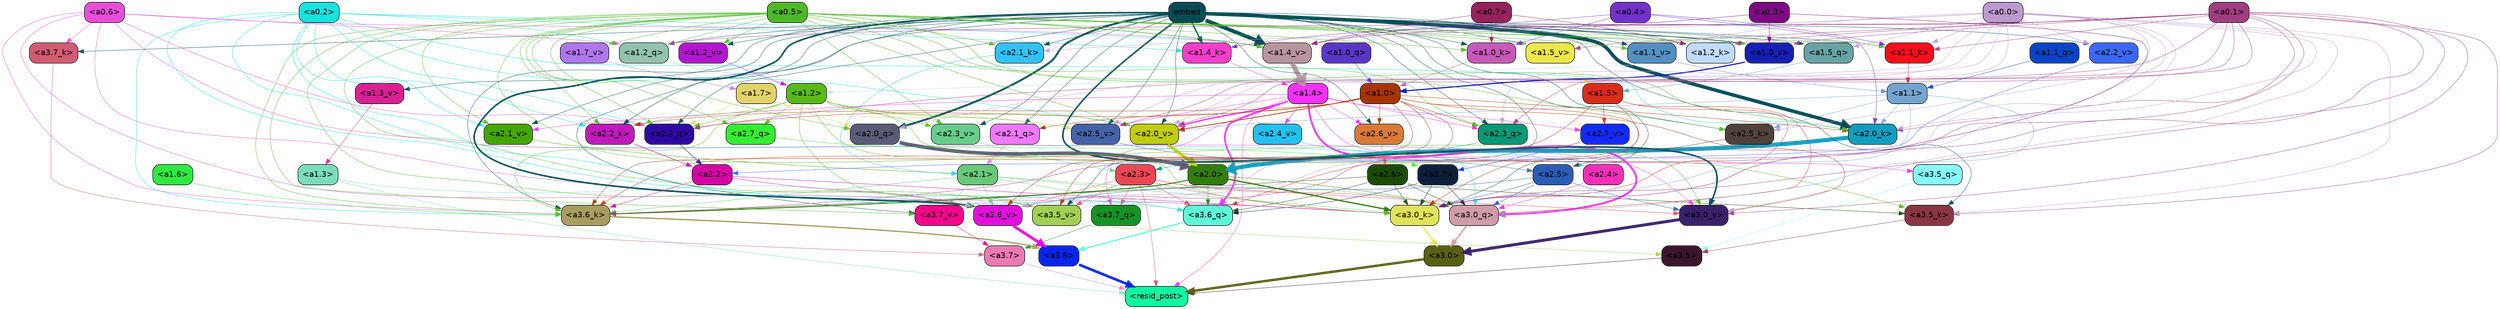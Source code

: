 strict digraph "" {
	graph [bgcolor=transparent,
		layout=dot,
		overlap=false,
		splines=true
	];
	"<a3.7>"	[color=black,
		fillcolor="#eb79b2",
		fontname=Helvetica,
		shape=box,
		style="filled, rounded"];
	"<resid_post>"	[color=black,
		fillcolor="#10f8a2",
		fontname=Helvetica,
		shape=box,
		style="filled, rounded"];
	"<a3.7>" -> "<resid_post>"	[color="#eb79b2",
		penwidth=0.6239100098609924];
	"<a3.6>"	[color=black,
		fillcolor="#0925f0",
		fontname=Helvetica,
		shape=box,
		style="filled, rounded"];
	"<a3.6>" -> "<resid_post>"	[color="#0925f0",
		penwidth=4.569062113761902];
	"<a3.5>"	[color=black,
		fillcolor="#3a1629",
		fontname=Helvetica,
		shape=box,
		style="filled, rounded"];
	"<a3.5>" -> "<resid_post>"	[color="#3a1629",
		penwidth=0.6];
	"<a3.0>"	[color=black,
		fillcolor="#595f13",
		fontname=Helvetica,
		shape=box,
		style="filled, rounded"];
	"<a3.0>" -> "<resid_post>"	[color="#595f13",
		penwidth=4.283544182777405];
	"<a2.3>"	[color=black,
		fillcolor="#ec4653",
		fontname=Helvetica,
		shape=box,
		style="filled, rounded"];
	"<a2.3>" -> "<resid_post>"	[color="#ec4653",
		penwidth=0.6];
	"<a3.7_q>"	[color=black,
		fillcolor="#159324",
		fontname=Helvetica,
		shape=box,
		style="filled, rounded"];
	"<a2.3>" -> "<a3.7_q>"	[color="#ec4653",
		penwidth=0.6];
	"<a3.6_q>"	[color=black,
		fillcolor="#5ef9d8",
		fontname=Helvetica,
		shape=box,
		style="filled, rounded"];
	"<a2.3>" -> "<a3.6_q>"	[color="#ec4653",
		penwidth=0.6];
	"<a3.0_q>"	[color=black,
		fillcolor="#cf9ba7",
		fontname=Helvetica,
		shape=box,
		style="filled, rounded"];
	"<a2.3>" -> "<a3.0_q>"	[color="#ec4653",
		penwidth=0.6];
	"<a3.0_k>"	[color=black,
		fillcolor="#dfe25a",
		fontname=Helvetica,
		shape=box,
		style="filled, rounded"];
	"<a2.3>" -> "<a3.0_k>"	[color="#ec4653",
		penwidth=0.6];
	"<a3.6_v>"	[color=black,
		fillcolor="#e310dd",
		fontname=Helvetica,
		shape=box,
		style="filled, rounded"];
	"<a2.3>" -> "<a3.6_v>"	[color="#ec4653",
		penwidth=0.6];
	"<a3.5_v>"	[color=black,
		fillcolor="#a1d055",
		fontname=Helvetica,
		shape=box,
		style="filled, rounded"];
	"<a2.3>" -> "<a3.5_v>"	[color="#ec4653",
		penwidth=0.6];
	"<a3.0_v>"	[color=black,
		fillcolor="#3a2069",
		fontname=Helvetica,
		shape=box,
		style="filled, rounded"];
	"<a2.3>" -> "<a3.0_v>"	[color="#ec4653",
		penwidth=0.6];
	"<a1.4>"	[color=black,
		fillcolor="#f531fb",
		fontname=Helvetica,
		shape=box,
		style="filled, rounded"];
	"<a1.4>" -> "<resid_post>"	[color="#f531fb",
		penwidth=0.6];
	"<a1.4>" -> "<a3.7_q>"	[color="#f531fb",
		penwidth=0.6];
	"<a1.4>" -> "<a3.6_q>"	[color="#f531fb",
		penwidth=2.7934007048606873];
	"<a3.5_q>"	[color=black,
		fillcolor="#87fbfb",
		fontname=Helvetica,
		shape=box,
		style="filled, rounded"];
	"<a1.4>" -> "<a3.5_q>"	[color="#f531fb",
		penwidth=0.6];
	"<a1.4>" -> "<a3.0_q>"	[color="#f531fb",
		penwidth=3.340754985809326];
	"<a2.3_q>"	[color=black,
		fillcolor="#079976",
		fontname=Helvetica,
		shape=box,
		style="filled, rounded"];
	"<a1.4>" -> "<a2.3_q>"	[color="#f531fb",
		penwidth=0.6];
	"<a2.7_v>"	[color=black,
		fillcolor="#132aff",
		fontname=Helvetica,
		shape=box,
		style="filled, rounded"];
	"<a1.4>" -> "<a2.7_v>"	[color="#f531fb",
		penwidth=0.6];
	"<a2.6_v>"	[color=black,
		fillcolor="#d97a39",
		fontname=Helvetica,
		shape=box,
		style="filled, rounded"];
	"<a1.4>" -> "<a2.6_v>"	[color="#f531fb",
		penwidth=0.6];
	"<a2.5_v>"	[color=black,
		fillcolor="#4562a8",
		fontname=Helvetica,
		shape=box,
		style="filled, rounded"];
	"<a1.4>" -> "<a2.5_v>"	[color="#f531fb",
		penwidth=0.6];
	"<a2.4_v>"	[color=black,
		fillcolor="#24c1f0",
		fontname=Helvetica,
		shape=box,
		style="filled, rounded"];
	"<a1.4>" -> "<a2.4_v>"	[color="#f531fb",
		penwidth=0.6];
	"<a2.1_v>"	[color=black,
		fillcolor="#44a603",
		fontname=Helvetica,
		shape=box,
		style="filled, rounded"];
	"<a1.4>" -> "<a2.1_v>"	[color="#f531fb",
		penwidth=0.6];
	"<a2.0_v>"	[color=black,
		fillcolor="#c0cc0e",
		fontname=Helvetica,
		shape=box,
		style="filled, rounded"];
	"<a1.4>" -> "<a2.0_v>"	[color="#f531fb",
		penwidth=2.268759250640869];
	"<a1.3>"	[color=black,
		fillcolor="#7bdcbb",
		fontname=Helvetica,
		shape=box,
		style="filled, rounded"];
	"<a1.3>" -> "<resid_post>"	[color="#7bdcbb",
		penwidth=0.6];
	"<a1.3>" -> "<a3.6_v>"	[color="#7bdcbb",
		penwidth=0.6];
	"<a3.7_q>" -> "<a3.7>"	[color="#159324",
		penwidth=0.6];
	"<a3.6_q>" -> "<a3.6>"	[color="#5ef9d8",
		penwidth=2.0347584784030914];
	"<a3.5_q>" -> "<a3.5>"	[color="#87fbfb",
		penwidth=0.6];
	"<a3.0_q>" -> "<a3.0>"	[color="#cf9ba7",
		penwidth=2.8635367155075073];
	"<a3.7_k>"	[color=black,
		fillcolor="#d05c72",
		fontname=Helvetica,
		shape=box,
		style="filled, rounded"];
	"<a3.7_k>" -> "<a3.7>"	[color="#d05c72",
		penwidth=0.6];
	"<a3.6_k>"	[color=black,
		fillcolor="#a89c5f",
		fontname=Helvetica,
		shape=box,
		style="filled, rounded"];
	"<a3.6_k>" -> "<a3.6>"	[color="#a89c5f",
		penwidth=2.1760786175727844];
	"<a3.5_k>"	[color=black,
		fillcolor="#893642",
		fontname=Helvetica,
		shape=box,
		style="filled, rounded"];
	"<a3.5_k>" -> "<a3.5>"	[color="#893642",
		penwidth=0.6];
	"<a3.0_k>" -> "<a3.0>"	[color="#dfe25a",
		penwidth=2.632905662059784];
	"<a3.7_v>"	[color=black,
		fillcolor="#fb028a",
		fontname=Helvetica,
		shape=box,
		style="filled, rounded"];
	"<a3.7_v>" -> "<a3.7>"	[color="#fb028a",
		penwidth=0.6];
	"<a3.6_v>" -> "<a3.6>"	[color="#e310dd",
		penwidth=4.981305837631226];
	"<a3.5_v>" -> "<a3.5>"	[color="#a1d055",
		penwidth=0.6];
	"<a3.0_v>" -> "<a3.0>"	[color="#3a2069",
		penwidth=5.168330669403076];
	"<a2.7>"	[color=black,
		fillcolor="#0d203b",
		fontname=Helvetica,
		shape=box,
		style="filled, rounded"];
	"<a2.7>" -> "<a3.6_q>"	[color="#0d203b",
		penwidth=0.6];
	"<a2.7>" -> "<a3.0_q>"	[color="#0d203b",
		penwidth=0.6];
	"<a2.7>" -> "<a3.0_k>"	[color="#0d203b",
		penwidth=0.6];
	"<a2.6>"	[color=black,
		fillcolor="#1b4c07",
		fontname=Helvetica,
		shape=box,
		style="filled, rounded"];
	"<a2.6>" -> "<a3.6_q>"	[color="#1b4c07",
		penwidth=0.6];
	"<a2.6>" -> "<a3.0_q>"	[color="#1b4c07",
		penwidth=0.6];
	"<a2.6>" -> "<a3.6_k>"	[color="#1b4c07",
		penwidth=0.6];
	"<a2.6>" -> "<a3.5_k>"	[color="#1b4c07",
		penwidth=0.6];
	"<a2.6>" -> "<a3.0_k>"	[color="#1b4c07",
		penwidth=0.6];
	"<a2.1>"	[color=black,
		fillcolor="#67ca78",
		fontname=Helvetica,
		shape=box,
		style="filled, rounded"];
	"<a2.1>" -> "<a3.6_q>"	[color="#67ca78",
		penwidth=0.6];
	"<a2.1>" -> "<a3.0_q>"	[color="#67ca78",
		penwidth=0.6];
	"<a2.1>" -> "<a3.6_k>"	[color="#67ca78",
		penwidth=0.6];
	"<a2.1>" -> "<a3.0_k>"	[color="#67ca78",
		penwidth=0.6];
	"<a2.1>" -> "<a3.7_v>"	[color="#67ca78",
		penwidth=0.6];
	"<a2.1>" -> "<a3.6_v>"	[color="#67ca78",
		penwidth=0.6];
	"<a2.0>"	[color=black,
		fillcolor="#337d09",
		fontname=Helvetica,
		shape=box,
		style="filled, rounded"];
	"<a2.0>" -> "<a3.6_q>"	[color="#337d09",
		penwidth=0.6];
	"<a2.0>" -> "<a3.0_q>"	[color="#337d09",
		penwidth=0.6];
	"<a2.0>" -> "<a3.6_k>"	[color="#337d09",
		penwidth=1.6382827460765839];
	"<a2.0>" -> "<a3.0_k>"	[color="#337d09",
		penwidth=2.161143198609352];
	"<a1.5>"	[color=black,
		fillcolor="#da2c19",
		fontname=Helvetica,
		shape=box,
		style="filled, rounded"];
	"<a1.5>" -> "<a3.6_q>"	[color="#da2c19",
		penwidth=0.6];
	"<a1.5>" -> "<a3.0_q>"	[color="#da2c19",
		penwidth=0.6];
	"<a1.5>" -> "<a3.6_k>"	[color="#da2c19",
		penwidth=0.6];
	"<a1.5>" -> "<a3.0_k>"	[color="#da2c19",
		penwidth=0.6];
	"<a1.5>" -> "<a2.7_v>"	[color="#da2c19",
		penwidth=0.6];
	"<a0.2>"	[color=black,
		fillcolor="#15e3de",
		fontname=Helvetica,
		shape=box,
		style="filled, rounded"];
	"<a0.2>" -> "<a3.6_q>"	[color="#15e3de",
		penwidth=0.6];
	"<a0.2>" -> "<a3.0_q>"	[color="#15e3de",
		penwidth=0.6];
	"<a0.2>" -> "<a3.6_k>"	[color="#15e3de",
		penwidth=0.6];
	"<a0.2>" -> "<a3.0_k>"	[color="#15e3de",
		penwidth=0.6];
	"<a2.2_q>"	[color=black,
		fillcolor="#2d09a3",
		fontname=Helvetica,
		shape=box,
		style="filled, rounded"];
	"<a0.2>" -> "<a2.2_q>"	[color="#15e3de",
		penwidth=0.6];
	"<a2.2_k>"	[color=black,
		fillcolor="#c01aba",
		fontname=Helvetica,
		shape=box,
		style="filled, rounded"];
	"<a0.2>" -> "<a2.2_k>"	[color="#15e3de",
		penwidth=0.6];
	"<a2.0_k>"	[color=black,
		fillcolor="#129dc0",
		fontname=Helvetica,
		shape=box,
		style="filled, rounded"];
	"<a0.2>" -> "<a2.0_k>"	[color="#15e3de",
		penwidth=0.6];
	"<a0.2>" -> "<a2.1_v>"	[color="#15e3de",
		penwidth=0.6];
	"<a0.2>" -> "<a2.0_v>"	[color="#15e3de",
		penwidth=0.6];
	"<a1.2_q>"	[color=black,
		fillcolor="#92c3af",
		fontname=Helvetica,
		shape=box,
		style="filled, rounded"];
	"<a0.2>" -> "<a1.2_q>"	[color="#15e3de",
		penwidth=0.6];
	"<a1.4_k>"	[color=black,
		fillcolor="#f63ecb",
		fontname=Helvetica,
		shape=box,
		style="filled, rounded"];
	"<a0.2>" -> "<a1.4_k>"	[color="#15e3de",
		penwidth=0.6];
	"<a1.4_v>"	[color=black,
		fillcolor="#b7959f",
		fontname=Helvetica,
		shape=box,
		style="filled, rounded"];
	"<a0.2>" -> "<a1.4_v>"	[color="#15e3de",
		penwidth=0.6];
	"<a2.5>"	[color=black,
		fillcolor="#295db7",
		fontname=Helvetica,
		shape=box,
		style="filled, rounded"];
	"<a2.5>" -> "<a3.0_q>"	[color="#295db7",
		penwidth=0.6];
	"<a2.5>" -> "<a3.0_k>"	[color="#295db7",
		penwidth=0.6];
	"<a2.5>" -> "<a3.6_v>"	[color="#295db7",
		penwidth=0.6];
	"<a2.5>" -> "<a3.0_v>"	[color="#295db7",
		penwidth=0.6];
	"<a2.4>"	[color=black,
		fillcolor="#fa2fb9",
		fontname=Helvetica,
		shape=box,
		style="filled, rounded"];
	"<a2.4>" -> "<a3.0_q>"	[color="#fa2fb9",
		penwidth=0.6];
	"<a1.1>"	[color=black,
		fillcolor="#73a4cf",
		fontname=Helvetica,
		shape=box,
		style="filled, rounded"];
	"<a1.1>" -> "<a3.0_q>"	[color="#73a4cf",
		penwidth=0.6];
	"<a1.1>" -> "<a3.0_k>"	[color="#73a4cf",
		penwidth=0.6];
	"<a2.5_k>"	[color=black,
		fillcolor="#514239",
		fontname=Helvetica,
		shape=box,
		style="filled, rounded"];
	"<a1.1>" -> "<a2.5_k>"	[color="#73a4cf",
		penwidth=0.6];
	"<a1.1>" -> "<a2.0_k>"	[color="#73a4cf",
		penwidth=0.6];
	"<a1.1>" -> "<a2.0_v>"	[color="#73a4cf",
		penwidth=0.6];
	"<a0.6>"	[color=black,
		fillcolor="#e84ed8",
		fontname=Helvetica,
		shape=box,
		style="filled, rounded"];
	"<a0.6>" -> "<a3.7_k>"	[color="#e84ed8",
		penwidth=0.6];
	"<a0.6>" -> "<a3.6_k>"	[color="#e84ed8",
		penwidth=0.6];
	"<a0.6>" -> "<a3.0_k>"	[color="#e84ed8",
		penwidth=0.6];
	"<a0.6>" -> "<a3.6_v>"	[color="#e84ed8",
		penwidth=0.6];
	"<a0.6>" -> "<a3.0_v>"	[color="#e84ed8",
		penwidth=0.6];
	"<a0.6>" -> "<a2.2_q>"	[color="#e84ed8",
		penwidth=0.6];
	"<a0.6>" -> "<a1.2_q>"	[color="#e84ed8",
		penwidth=0.6];
	"<a0.6>" -> "<a1.4_v>"	[color="#e84ed8",
		penwidth=0.6];
	embed	[color=black,
		fillcolor="#044c55",
		fontname=Helvetica,
		shape=box,
		style="filled, rounded"];
	embed -> "<a3.7_k>"	[color="#044c55",
		penwidth=0.6];
	embed -> "<a3.6_k>"	[color="#044c55",
		penwidth=0.6];
	embed -> "<a3.5_k>"	[color="#044c55",
		penwidth=0.6];
	embed -> "<a3.0_k>"	[color="#044c55",
		penwidth=0.6];
	embed -> "<a3.7_v>"	[color="#044c55",
		penwidth=0.6];
	embed -> "<a3.6_v>"	[color="#044c55",
		penwidth=2.7825746536254883];
	embed -> "<a3.5_v>"	[color="#044c55",
		penwidth=0.6];
	embed -> "<a3.0_v>"	[color="#044c55",
		penwidth=2.6950180530548096];
	embed -> "<a2.3_q>"	[color="#044c55",
		penwidth=0.6];
	embed -> "<a2.2_q>"	[color="#044c55",
		penwidth=0.6];
	"<a2.1_q>"	[color=black,
		fillcolor="#ee79ff",
		fontname=Helvetica,
		shape=box,
		style="filled, rounded"];
	embed -> "<a2.1_q>"	[color="#044c55",
		penwidth=0.6];
	"<a2.0_q>"	[color=black,
		fillcolor="#5a5c76",
		fontname=Helvetica,
		shape=box,
		style="filled, rounded"];
	embed -> "<a2.0_q>"	[color="#044c55",
		penwidth=3.305941343307495];
	embed -> "<a2.5_k>"	[color="#044c55",
		penwidth=0.6];
	embed -> "<a2.2_k>"	[color="#044c55",
		penwidth=0.6698317527770996];
	"<a2.1_k>"	[color=black,
		fillcolor="#31c2f9",
		fontname=Helvetica,
		shape=box,
		style="filled, rounded"];
	embed -> "<a2.1_k>"	[color="#044c55",
		penwidth=0.6];
	embed -> "<a2.0_k>"	[color="#044c55",
		penwidth=6.12570995092392];
	embed -> "<a2.6_v>"	[color="#044c55",
		penwidth=0.6];
	embed -> "<a2.5_v>"	[color="#044c55",
		penwidth=0.6];
	"<a2.3_v>"	[color=black,
		fillcolor="#68cd8b",
		fontname=Helvetica,
		shape=box,
		style="filled, rounded"];
	embed -> "<a2.3_v>"	[color="#044c55",
		penwidth=0.6];
	"<a2.2_v>"	[color=black,
		fillcolor="#3c67fb",
		fontname=Helvetica,
		shape=box,
		style="filled, rounded"];
	embed -> "<a2.2_v>"	[color="#044c55",
		penwidth=0.6];
	embed -> "<a2.1_v>"	[color="#044c55",
		penwidth=0.6];
	embed -> "<a2.0_v>"	[color="#044c55",
		penwidth=0.6];
	"<a1.5_q>"	[color=black,
		fillcolor="#67a3a4",
		fontname=Helvetica,
		shape=box,
		style="filled, rounded"];
	embed -> "<a1.5_q>"	[color="#044c55",
		penwidth=0.6];
	embed -> "<a1.2_q>"	[color="#044c55",
		penwidth=0.6087074279785156];
	embed -> "<a1.4_k>"	[color="#044c55",
		penwidth=2.1858973503112793];
	"<a1.2_k>"	[color=black,
		fillcolor="#bfdafc",
		fontname=Helvetica,
		shape=box,
		style="filled, rounded"];
	embed -> "<a1.2_k>"	[color="#044c55",
		penwidth=0.6];
	"<a1.1_k>"	[color=black,
		fillcolor="#fb0d1a",
		fontname=Helvetica,
		shape=box,
		style="filled, rounded"];
	embed -> "<a1.1_k>"	[color="#044c55",
		penwidth=0.6];
	"<a1.0_k>"	[color=black,
		fillcolor="#c958b9",
		fontname=Helvetica,
		shape=box,
		style="filled, rounded"];
	embed -> "<a1.0_k>"	[color="#044c55",
		penwidth=0.6];
	"<a1.5_v>"	[color=black,
		fillcolor="#ede749",
		fontname=Helvetica,
		shape=box,
		style="filled, rounded"];
	embed -> "<a1.5_v>"	[color="#044c55",
		penwidth=0.6];
	embed -> "<a1.4_v>"	[color="#044c55",
		penwidth=6.590077131986618];
	"<a1.3_v>"	[color=black,
		fillcolor="#d92193",
		fontname=Helvetica,
		shape=box,
		style="filled, rounded"];
	embed -> "<a1.3_v>"	[color="#044c55",
		penwidth=0.6];
	"<a1.2_v>"	[color=black,
		fillcolor="#b415d1",
		fontname=Helvetica,
		shape=box,
		style="filled, rounded"];
	embed -> "<a1.2_v>"	[color="#044c55",
		penwidth=0.6];
	"<a1.1_v>"	[color=black,
		fillcolor="#538fc2",
		fontname=Helvetica,
		shape=box,
		style="filled, rounded"];
	embed -> "<a1.1_v>"	[color="#044c55",
		penwidth=0.6];
	"<a1.0_v>"	[color=black,
		fillcolor="#151fb3",
		fontname=Helvetica,
		shape=box,
		style="filled, rounded"];
	embed -> "<a1.0_v>"	[color="#044c55",
		penwidth=1.2076449394226074];
	"<a2.2>"	[color=black,
		fillcolor="#d702a4",
		fontname=Helvetica,
		shape=box,
		style="filled, rounded"];
	"<a2.2>" -> "<a3.6_k>"	[color="#d702a4",
		penwidth=0.6];
	"<a2.2>" -> "<a3.0_k>"	[color="#d702a4",
		penwidth=0.6];
	"<a2.2>" -> "<a3.6_v>"	[color="#d702a4",
		penwidth=0.6];
	"<a1.6>"	[color=black,
		fillcolor="#2fe841",
		fontname=Helvetica,
		shape=box,
		style="filled, rounded"];
	"<a1.6>" -> "<a3.6_k>"	[color="#2fe841",
		penwidth=0.6];
	"<a1.2>"	[color=black,
		fillcolor="#59b916",
		fontname=Helvetica,
		shape=box,
		style="filled, rounded"];
	"<a1.2>" -> "<a3.6_k>"	[color="#59b916",
		penwidth=0.6];
	"<a1.2>" -> "<a3.5_k>"	[color="#59b916",
		penwidth=0.6];
	"<a1.2>" -> "<a3.0_k>"	[color="#59b916",
		penwidth=0.6];
	"<a1.2>" -> "<a3.5_v>"	[color="#59b916",
		penwidth=0.6];
	"<a2.7_q>"	[color=black,
		fillcolor="#35ed32",
		fontname=Helvetica,
		shape=box,
		style="filled, rounded"];
	"<a1.2>" -> "<a2.7_q>"	[color="#59b916",
		penwidth=0.6];
	"<a1.2>" -> "<a2.2_q>"	[color="#59b916",
		penwidth=0.6];
	"<a1.2>" -> "<a2.2_k>"	[color="#59b916",
		penwidth=0.6];
	"<a1.2>" -> "<a2.5_v>"	[color="#59b916",
		penwidth=0.6];
	"<a1.2>" -> "<a2.3_v>"	[color="#59b916",
		penwidth=0.6];
	"<a1.2>" -> "<a2.0_v>"	[color="#59b916",
		penwidth=0.6];
	"<a1.0>"	[color=black,
		fillcolor="#a73402",
		fontname=Helvetica,
		shape=box,
		style="filled, rounded"];
	"<a1.0>" -> "<a3.6_k>"	[color="#a73402",
		penwidth=0.6];
	"<a1.0>" -> "<a3.0_k>"	[color="#a73402",
		penwidth=0.6];
	"<a1.0>" -> "<a3.6_v>"	[color="#a73402",
		penwidth=0.6];
	"<a1.0>" -> "<a3.5_v>"	[color="#a73402",
		penwidth=0.6];
	"<a1.0>" -> "<a3.0_v>"	[color="#a73402",
		penwidth=0.6];
	"<a1.0>" -> "<a2.3_q>"	[color="#a73402",
		penwidth=0.6];
	"<a1.0>" -> "<a2.2_q>"	[color="#a73402",
		penwidth=0.6];
	"<a1.0>" -> "<a2.1_q>"	[color="#a73402",
		penwidth=0.6];
	"<a1.0>" -> "<a2.2_k>"	[color="#a73402",
		penwidth=0.6];
	"<a1.0>" -> "<a2.0_k>"	[color="#a73402",
		penwidth=0.6];
	"<a1.0>" -> "<a2.6_v>"	[color="#a73402",
		penwidth=0.6];
	"<a1.0>" -> "<a2.0_v>"	[color="#a73402",
		penwidth=1.2213096618652344];
	"<a0.5>"	[color=black,
		fillcolor="#4fb827",
		fontname=Helvetica,
		shape=box,
		style="filled, rounded"];
	"<a0.5>" -> "<a3.6_k>"	[color="#4fb827",
		penwidth=0.6];
	"<a0.5>" -> "<a3.7_v>"	[color="#4fb827",
		penwidth=0.6];
	"<a0.5>" -> "<a3.6_v>"	[color="#4fb827",
		penwidth=0.6];
	"<a0.5>" -> "<a3.5_v>"	[color="#4fb827",
		penwidth=0.6];
	"<a0.5>" -> "<a3.0_v>"	[color="#4fb827",
		penwidth=0.6];
	"<a0.5>" -> "<a2.7_q>"	[color="#4fb827",
		penwidth=0.6];
	"<a0.5>" -> "<a2.3_q>"	[color="#4fb827",
		penwidth=0.6];
	"<a0.5>" -> "<a2.2_q>"	[color="#4fb827",
		penwidth=0.6];
	"<a0.5>" -> "<a2.0_q>"	[color="#4fb827",
		penwidth=0.6];
	"<a0.5>" -> "<a2.5_k>"	[color="#4fb827",
		penwidth=0.6];
	"<a0.5>" -> "<a2.2_k>"	[color="#4fb827",
		penwidth=0.6];
	"<a0.5>" -> "<a2.1_k>"	[color="#4fb827",
		penwidth=0.6];
	"<a0.5>" -> "<a2.0_k>"	[color="#4fb827",
		penwidth=0.6900839805603027];
	"<a0.5>" -> "<a2.3_v>"	[color="#4fb827",
		penwidth=0.6];
	"<a0.5>" -> "<a2.1_v>"	[color="#4fb827",
		penwidth=0.6];
	"<a0.5>" -> "<a2.0_v>"	[color="#4fb827",
		penwidth=0.6];
	"<a0.5>" -> "<a1.2_q>"	[color="#4fb827",
		penwidth=0.6];
	"<a0.5>" -> "<a1.2_k>"	[color="#4fb827",
		penwidth=0.6];
	"<a0.5>" -> "<a1.1_k>"	[color="#4fb827",
		penwidth=0.6];
	"<a0.5>" -> "<a1.0_k>"	[color="#4fb827",
		penwidth=0.6];
	"<a1.7_v>"	[color=black,
		fillcolor="#ae77ee",
		fontname=Helvetica,
		shape=box,
		style="filled, rounded"];
	"<a0.5>" -> "<a1.7_v>"	[color="#4fb827",
		penwidth=0.6];
	"<a0.5>" -> "<a1.5_v>"	[color="#4fb827",
		penwidth=0.6];
	"<a0.5>" -> "<a1.4_v>"	[color="#4fb827",
		penwidth=0.9985027313232422];
	"<a0.5>" -> "<a1.2_v>"	[color="#4fb827",
		penwidth=0.6];
	"<a0.5>" -> "<a1.1_v>"	[color="#4fb827",
		penwidth=0.6];
	"<a0.5>" -> "<a1.0_v>"	[color="#4fb827",
		penwidth=0.6];
	"<a0.1>"	[color=black,
		fillcolor="#9f3d82",
		fontname=Helvetica,
		shape=box,
		style="filled, rounded"];
	"<a0.1>" -> "<a3.6_k>"	[color="#9f3d82",
		penwidth=0.6];
	"<a0.1>" -> "<a3.5_k>"	[color="#9f3d82",
		penwidth=0.6];
	"<a0.1>" -> "<a3.0_k>"	[color="#9f3d82",
		penwidth=0.6];
	"<a0.1>" -> "<a3.6_v>"	[color="#9f3d82",
		penwidth=0.6];
	"<a0.1>" -> "<a3.0_v>"	[color="#9f3d82",
		penwidth=0.6];
	"<a0.1>" -> "<a2.3_q>"	[color="#9f3d82",
		penwidth=0.6];
	"<a0.1>" -> "<a2.2_q>"	[color="#9f3d82",
		penwidth=0.6];
	"<a0.1>" -> "<a2.0_k>"	[color="#9f3d82",
		penwidth=0.6];
	"<a0.1>" -> "<a2.5_v>"	[color="#9f3d82",
		penwidth=0.6];
	"<a0.1>" -> "<a2.0_v>"	[color="#9f3d82",
		penwidth=0.6];
	"<a0.1>" -> "<a1.2_q>"	[color="#9f3d82",
		penwidth=0.6218185424804688];
	"<a0.1>" -> "<a1.2_k>"	[color="#9f3d82",
		penwidth=0.6];
	"<a0.1>" -> "<a1.1_k>"	[color="#9f3d82",
		penwidth=0.6];
	"<a0.1>" -> "<a1.5_v>"	[color="#9f3d82",
		penwidth=0.6];
	"<a0.1>" -> "<a1.4_v>"	[color="#9f3d82",
		penwidth=0.6];
	"<a0.1>" -> "<a1.0_v>"	[color="#9f3d82",
		penwidth=0.6];
	"<a0.0>"	[color=black,
		fillcolor="#bc99cf",
		fontname=Helvetica,
		shape=box,
		style="filled, rounded"];
	"<a0.0>" -> "<a3.5_k>"	[color="#bc99cf",
		penwidth=0.6];
	"<a0.0>" -> "<a3.7_v>"	[color="#bc99cf",
		penwidth=0.6];
	"<a0.0>" -> "<a3.6_v>"	[color="#bc99cf",
		penwidth=0.6];
	"<a0.0>" -> "<a3.0_v>"	[color="#bc99cf",
		penwidth=0.6];
	"<a0.0>" -> "<a2.3_q>"	[color="#bc99cf",
		penwidth=0.6];
	"<a0.0>" -> "<a2.0_q>"	[color="#bc99cf",
		penwidth=0.6];
	"<a0.0>" -> "<a2.5_k>"	[color="#bc99cf",
		penwidth=0.6];
	"<a0.0>" -> "<a2.1_k>"	[color="#bc99cf",
		penwidth=0.6];
	"<a0.0>" -> "<a2.0_k>"	[color="#bc99cf",
		penwidth=0.6];
	"<a0.0>" -> "<a2.5_v>"	[color="#bc99cf",
		penwidth=0.6];
	"<a0.0>" -> "<a2.2_v>"	[color="#bc99cf",
		penwidth=0.6];
	"<a0.0>" -> "<a2.0_v>"	[color="#bc99cf",
		penwidth=0.6];
	"<a0.0>" -> "<a1.5_q>"	[color="#bc99cf",
		penwidth=0.6];
	"<a0.0>" -> "<a1.1_k>"	[color="#bc99cf",
		penwidth=0.6];
	"<a0.0>" -> "<a1.4_v>"	[color="#bc99cf",
		penwidth=0.6];
	"<a0.0>" -> "<a1.1_v>"	[color="#bc99cf",
		penwidth=0.6];
	"<a0.3>"	[color=black,
		fillcolor="#7f0885",
		fontname=Helvetica,
		shape=box,
		style="filled, rounded"];
	"<a0.3>" -> "<a3.0_k>"	[color="#7f0885",
		penwidth=0.6];
	"<a0.3>" -> "<a1.4_v>"	[color="#7f0885",
		penwidth=0.6];
	"<a0.3>" -> "<a1.0_v>"	[color="#7f0885",
		penwidth=0.6];
	"<a2.7_q>" -> "<a2.7>"	[color="#35ed32",
		penwidth=0.6];
	"<a2.3_q>" -> "<a2.3>"	[color="#079976",
		penwidth=0.6];
	"<a2.2_q>" -> "<a2.2>"	[color="#2d09a3",
		penwidth=0.7553567886352539];
	"<a2.1_q>" -> "<a2.1>"	[color="#ee79ff",
		penwidth=0.6];
	"<a2.0_q>" -> "<a2.0>"	[color="#5a5c76",
		penwidth=6.256794691085815];
	"<a2.5_k>" -> "<a2.5>"	[color="#514239",
		penwidth=0.6];
	"<a2.2_k>" -> "<a2.2>"	[color="#c01aba",
		penwidth=0.8854708671569824];
	"<a2.1_k>" -> "<a2.1>"	[color="#31c2f9",
		penwidth=0.6];
	"<a2.0_k>" -> "<a2.0>"	[color="#129dc0",
		penwidth=7.231504917144775];
	"<a2.7_v>" -> "<a2.7>"	[color="#132aff",
		penwidth=0.6];
	"<a2.6_v>" -> "<a2.6>"	[color="#d97a39",
		penwidth=0.6];
	"<a2.5_v>" -> "<a2.5>"	[color="#4562a8",
		penwidth=0.6];
	"<a2.4_v>" -> "<a2.4>"	[color="#24c1f0",
		penwidth=0.6];
	"<a2.3_v>" -> "<a2.3>"	[color="#68cd8b",
		penwidth=0.6];
	"<a2.2_v>" -> "<a2.2>"	[color="#3c67fb",
		penwidth=0.6];
	"<a2.1_v>" -> "<a2.1>"	[color="#44a603",
		penwidth=0.6];
	"<a2.0_v>" -> "<a2.0>"	[color="#c0cc0e",
		penwidth=5.231471925973892];
	"<a1.7>"	[color=black,
		fillcolor="#e1d369",
		fontname=Helvetica,
		shape=box,
		style="filled, rounded"];
	"<a1.7>" -> "<a2.2_q>"	[color="#e1d369",
		penwidth=0.6];
	"<a1.7>" -> "<a2.0_q>"	[color="#e1d369",
		penwidth=0.6];
	"<a1.7>" -> "<a2.5_v>"	[color="#e1d369",
		penwidth=0.6];
	"<a0.4>"	[color=black,
		fillcolor="#7331cc",
		fontname=Helvetica,
		shape=box,
		style="filled, rounded"];
	"<a0.4>" -> "<a2.0_k>"	[color="#7331cc",
		penwidth=0.6];
	"<a0.4>" -> "<a1.4_k>"	[color="#7331cc",
		penwidth=0.6];
	"<a0.4>" -> "<a1.1_k>"	[color="#7331cc",
		penwidth=0.6];
	"<a0.4>" -> "<a1.0_k>"	[color="#7331cc",
		penwidth=0.6];
	"<a1.5_q>" -> "<a1.5>"	[color="#67a3a4",
		penwidth=0.6];
	"<a1.2_q>" -> "<a1.2>"	[color="#92c3af",
		penwidth=0.6];
	"<a1.1_q>"	[color=black,
		fillcolor="#0744c6",
		fontname=Helvetica,
		shape=box,
		style="filled, rounded"];
	"<a1.1_q>" -> "<a1.1>"	[color="#0744c6",
		penwidth=0.6];
	"<a1.0_q>"	[color=black,
		fillcolor="#5a36c8",
		fontname=Helvetica,
		shape=box,
		style="filled, rounded"];
	"<a1.0_q>" -> "<a1.0>"	[color="#5a36c8",
		penwidth=0.6];
	"<a1.4_k>" -> "<a1.4>"	[color="#f63ecb",
		penwidth=0.6];
	"<a1.2_k>" -> "<a1.2>"	[color="#bfdafc",
		penwidth=0.6];
	"<a1.1_k>" -> "<a1.1>"	[color="#fb0d1a",
		penwidth=0.6];
	"<a1.0_k>" -> "<a1.0>"	[color="#c958b9",
		penwidth=0.6];
	"<a1.7_v>" -> "<a1.7>"	[color="#ae77ee",
		penwidth=0.6];
	"<a1.5_v>" -> "<a1.5>"	[color="#ede749",
		penwidth=0.6];
	"<a1.4_v>" -> "<a1.4>"	[color="#b7959f",
		penwidth=8.36684274673462];
	"<a1.3_v>" -> "<a1.3>"	[color="#d92193",
		penwidth=0.6];
	"<a1.2_v>" -> "<a1.2>"	[color="#b415d1",
		penwidth=0.6];
	"<a1.1_v>" -> "<a1.1>"	[color="#538fc2",
		penwidth=0.6];
	"<a1.0_v>" -> "<a1.0>"	[color="#151fb3",
		penwidth=1.9665732383728027];
	"<a0.7>"	[color=black,
		fillcolor="#97215c",
		fontname=Helvetica,
		shape=box,
		style="filled, rounded"];
	"<a0.7>" -> "<a1.2_k>"	[color="#97215c",
		penwidth=0.6];
	"<a0.7>" -> "<a1.0_k>"	[color="#97215c",
		penwidth=0.6];
	"<a0.7>" -> "<a1.4_v>"	[color="#97215c",
		penwidth=0.6];
}
